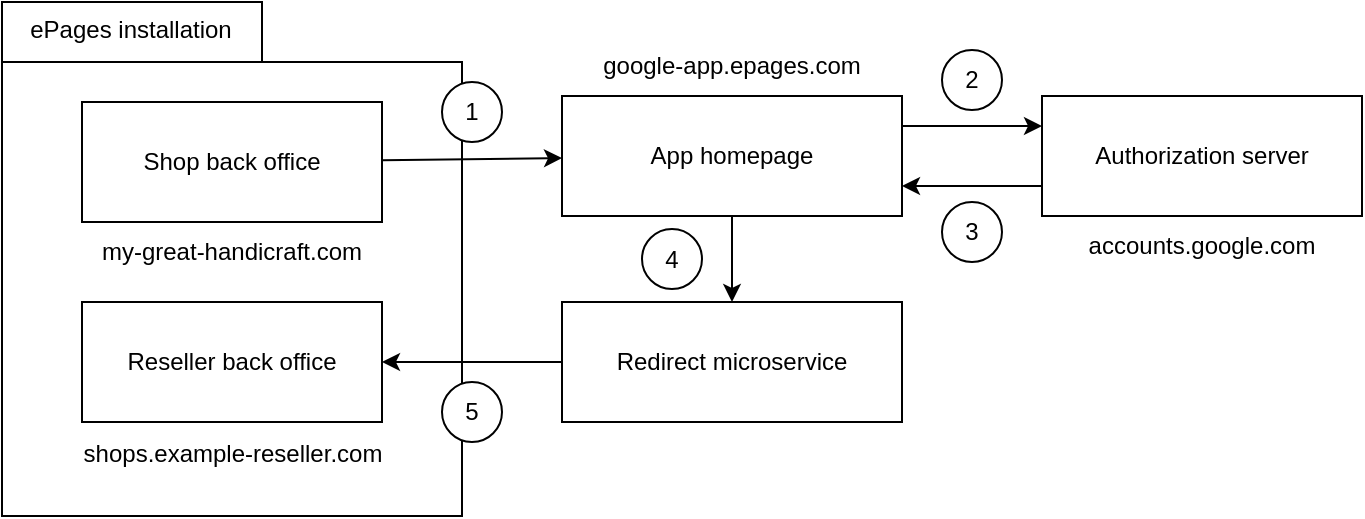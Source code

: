 <mxfile version="15.7.3" type="device"><diagram id="sF4_QE3E9M41c1NwrvC0" name="Page-1"><mxGraphModel dx="813" dy="517" grid="0" gridSize="10" guides="1" tooltips="1" connect="1" arrows="1" fold="1" page="0" pageScale="1" pageWidth="850" pageHeight="1100" math="0" shadow="0"><root><mxCell id="0"/><mxCell id="1" parent="0"/><mxCell id="jrjERQFG-3DHiuC1Bn6U-1" value="" style="shape=folder;fontStyle=1;spacingTop=10;tabWidth=130;tabHeight=30;tabPosition=left;html=1;" parent="1" vertex="1"><mxGeometry x="70" y="260" width="230" height="257" as="geometry"/></mxCell><mxCell id="jrjERQFG-3DHiuC1Bn6U-2" value="ePages installation" style="text;html=1;strokeColor=none;fillColor=none;align=center;verticalAlign=middle;whiteSpace=wrap;rounded=0;" parent="1" vertex="1"><mxGeometry x="79" y="264" width="111" height="20" as="geometry"/></mxCell><mxCell id="jrjERQFG-3DHiuC1Bn6U-4" value="my-great-handicraft.com" style="text;html=1;strokeColor=none;fillColor=none;align=center;verticalAlign=middle;whiteSpace=wrap;rounded=0;" parent="1" vertex="1"><mxGeometry x="110" y="370" width="150" height="30" as="geometry"/></mxCell><mxCell id="jrjERQFG-3DHiuC1Bn6U-5" value="Shop back office" style="rounded=0;whiteSpace=wrap;html=1;" parent="1" vertex="1"><mxGeometry x="110" y="310" width="150" height="60" as="geometry"/></mxCell><mxCell id="jrjERQFG-3DHiuC1Bn6U-6" value="Reseller back office" style="rounded=0;whiteSpace=wrap;html=1;" parent="1" vertex="1"><mxGeometry x="110" y="410" width="150" height="60" as="geometry"/></mxCell><mxCell id="jrjERQFG-3DHiuC1Bn6U-7" value="shops.example-reseller.com" style="text;html=1;strokeColor=none;fillColor=none;align=center;verticalAlign=middle;whiteSpace=wrap;rounded=0;" parent="1" vertex="1"><mxGeometry x="85.5" y="471" width="199" height="30" as="geometry"/></mxCell><mxCell id="jrjERQFG-3DHiuC1Bn6U-8" value="Redirect microservice" style="rounded=0;whiteSpace=wrap;html=1;" parent="1" vertex="1"><mxGeometry x="350" y="410" width="170" height="60" as="geometry"/></mxCell><mxCell id="jrjERQFG-3DHiuC1Bn6U-10" value="App homepage" style="rounded=0;whiteSpace=wrap;html=1;" parent="1" vertex="1"><mxGeometry x="350" y="307" width="170" height="60" as="geometry"/></mxCell><mxCell id="jrjERQFG-3DHiuC1Bn6U-11" value="google-app.epages.com" style="text;html=1;strokeColor=none;fillColor=none;align=center;verticalAlign=middle;whiteSpace=wrap;rounded=0;" parent="1" vertex="1"><mxGeometry x="340" y="277" width="190" height="30" as="geometry"/></mxCell><mxCell id="jrjERQFG-3DHiuC1Bn6U-12" value="Authorization server" style="rounded=0;whiteSpace=wrap;html=1;" parent="1" vertex="1"><mxGeometry x="590" y="307" width="160" height="60" as="geometry"/></mxCell><mxCell id="jrjERQFG-3DHiuC1Bn6U-13" value="accounts.google.com" style="text;html=1;strokeColor=none;fillColor=none;align=center;verticalAlign=middle;whiteSpace=wrap;rounded=0;" parent="1" vertex="1"><mxGeometry x="640" y="367" width="60" height="30" as="geometry"/></mxCell><mxCell id="jrjERQFG-3DHiuC1Bn6U-14" value="" style="endArrow=classic;html=1;rounded=0;" parent="1" source="jrjERQFG-3DHiuC1Bn6U-5" target="jrjERQFG-3DHiuC1Bn6U-10" edge="1"><mxGeometry width="50" height="50" relative="1" as="geometry"><mxPoint x="220" y="380" as="sourcePoint"/><mxPoint x="270" y="330" as="targetPoint"/></mxGeometry></mxCell><mxCell id="jrjERQFG-3DHiuC1Bn6U-16" value="" style="endArrow=classic;html=1;rounded=0;entryX=0;entryY=0.25;entryDx=0;entryDy=0;exitX=1;exitY=0.25;exitDx=0;exitDy=0;" parent="1" source="jrjERQFG-3DHiuC1Bn6U-10" target="jrjERQFG-3DHiuC1Bn6U-12" edge="1"><mxGeometry width="50" height="50" relative="1" as="geometry"><mxPoint x="220" y="380" as="sourcePoint"/><mxPoint x="270" y="330" as="targetPoint"/></mxGeometry></mxCell><mxCell id="jrjERQFG-3DHiuC1Bn6U-17" value="" style="endArrow=classic;html=1;rounded=0;exitX=0;exitY=0.75;exitDx=0;exitDy=0;entryX=1;entryY=0.75;entryDx=0;entryDy=0;" parent="1" source="jrjERQFG-3DHiuC1Bn6U-12" target="jrjERQFG-3DHiuC1Bn6U-10" edge="1"><mxGeometry width="50" height="50" relative="1" as="geometry"><mxPoint x="220" y="380" as="sourcePoint"/><mxPoint x="270" y="330" as="targetPoint"/></mxGeometry></mxCell><mxCell id="jrjERQFG-3DHiuC1Bn6U-18" value="" style="endArrow=classic;html=1;rounded=0;" parent="1" source="jrjERQFG-3DHiuC1Bn6U-10" target="jrjERQFG-3DHiuC1Bn6U-8" edge="1"><mxGeometry width="50" height="50" relative="1" as="geometry"><mxPoint x="220" y="380" as="sourcePoint"/><mxPoint x="270" y="330" as="targetPoint"/></mxGeometry></mxCell><mxCell id="jrjERQFG-3DHiuC1Bn6U-19" value="" style="endArrow=classic;html=1;rounded=0;" parent="1" source="jrjERQFG-3DHiuC1Bn6U-8" target="jrjERQFG-3DHiuC1Bn6U-6" edge="1"><mxGeometry width="50" height="50" relative="1" as="geometry"><mxPoint x="220" y="380" as="sourcePoint"/><mxPoint x="270" y="330" as="targetPoint"/></mxGeometry></mxCell><mxCell id="jrjERQFG-3DHiuC1Bn6U-21" value="1" style="ellipse;whiteSpace=wrap;html=1;aspect=fixed;" parent="1" vertex="1"><mxGeometry x="290" y="300" width="30" height="30" as="geometry"/></mxCell><mxCell id="jrjERQFG-3DHiuC1Bn6U-22" value="2" style="ellipse;whiteSpace=wrap;html=1;aspect=fixed;" parent="1" vertex="1"><mxGeometry x="540" y="284" width="30" height="30" as="geometry"/></mxCell><mxCell id="jrjERQFG-3DHiuC1Bn6U-23" value="3" style="ellipse;whiteSpace=wrap;html=1;aspect=fixed;" parent="1" vertex="1"><mxGeometry x="540" y="360" width="30" height="30" as="geometry"/></mxCell><mxCell id="jrjERQFG-3DHiuC1Bn6U-24" value="4" style="ellipse;whiteSpace=wrap;html=1;aspect=fixed;" parent="1" vertex="1"><mxGeometry x="390" y="373.5" width="30" height="30" as="geometry"/></mxCell><mxCell id="jrjERQFG-3DHiuC1Bn6U-25" value="5" style="ellipse;whiteSpace=wrap;html=1;aspect=fixed;" parent="1" vertex="1"><mxGeometry x="290" y="450" width="30" height="30" as="geometry"/></mxCell></root></mxGraphModel></diagram></mxfile>